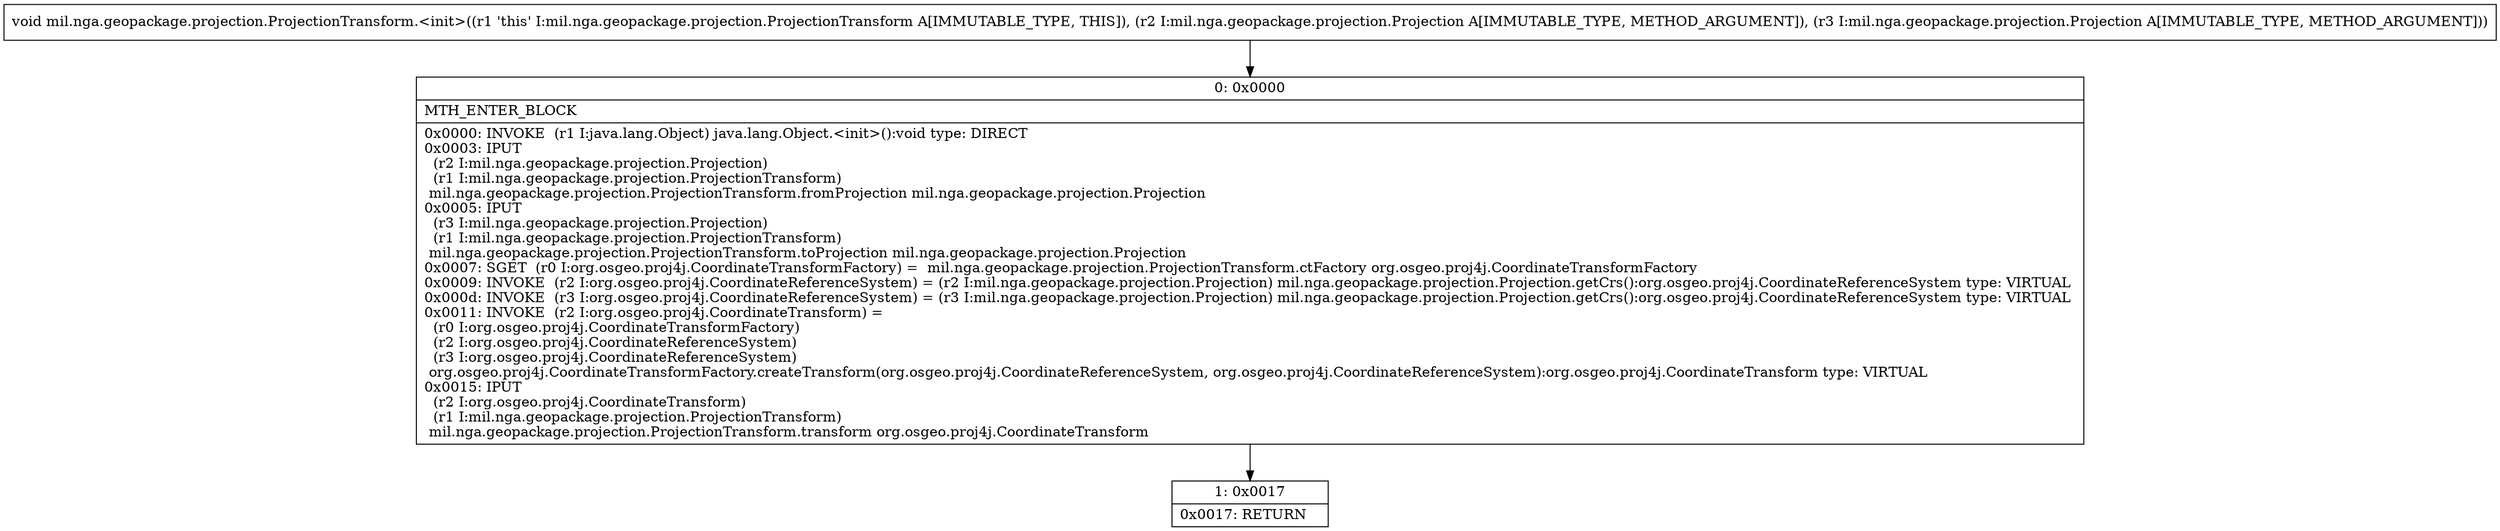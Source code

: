 digraph "CFG formil.nga.geopackage.projection.ProjectionTransform.\<init\>(Lmil\/nga\/geopackage\/projection\/Projection;Lmil\/nga\/geopackage\/projection\/Projection;)V" {
Node_0 [shape=record,label="{0\:\ 0x0000|MTH_ENTER_BLOCK\l|0x0000: INVOKE  (r1 I:java.lang.Object) java.lang.Object.\<init\>():void type: DIRECT \l0x0003: IPUT  \l  (r2 I:mil.nga.geopackage.projection.Projection)\l  (r1 I:mil.nga.geopackage.projection.ProjectionTransform)\l mil.nga.geopackage.projection.ProjectionTransform.fromProjection mil.nga.geopackage.projection.Projection \l0x0005: IPUT  \l  (r3 I:mil.nga.geopackage.projection.Projection)\l  (r1 I:mil.nga.geopackage.projection.ProjectionTransform)\l mil.nga.geopackage.projection.ProjectionTransform.toProjection mil.nga.geopackage.projection.Projection \l0x0007: SGET  (r0 I:org.osgeo.proj4j.CoordinateTransformFactory) =  mil.nga.geopackage.projection.ProjectionTransform.ctFactory org.osgeo.proj4j.CoordinateTransformFactory \l0x0009: INVOKE  (r2 I:org.osgeo.proj4j.CoordinateReferenceSystem) = (r2 I:mil.nga.geopackage.projection.Projection) mil.nga.geopackage.projection.Projection.getCrs():org.osgeo.proj4j.CoordinateReferenceSystem type: VIRTUAL \l0x000d: INVOKE  (r3 I:org.osgeo.proj4j.CoordinateReferenceSystem) = (r3 I:mil.nga.geopackage.projection.Projection) mil.nga.geopackage.projection.Projection.getCrs():org.osgeo.proj4j.CoordinateReferenceSystem type: VIRTUAL \l0x0011: INVOKE  (r2 I:org.osgeo.proj4j.CoordinateTransform) = \l  (r0 I:org.osgeo.proj4j.CoordinateTransformFactory)\l  (r2 I:org.osgeo.proj4j.CoordinateReferenceSystem)\l  (r3 I:org.osgeo.proj4j.CoordinateReferenceSystem)\l org.osgeo.proj4j.CoordinateTransformFactory.createTransform(org.osgeo.proj4j.CoordinateReferenceSystem, org.osgeo.proj4j.CoordinateReferenceSystem):org.osgeo.proj4j.CoordinateTransform type: VIRTUAL \l0x0015: IPUT  \l  (r2 I:org.osgeo.proj4j.CoordinateTransform)\l  (r1 I:mil.nga.geopackage.projection.ProjectionTransform)\l mil.nga.geopackage.projection.ProjectionTransform.transform org.osgeo.proj4j.CoordinateTransform \l}"];
Node_1 [shape=record,label="{1\:\ 0x0017|0x0017: RETURN   \l}"];
MethodNode[shape=record,label="{void mil.nga.geopackage.projection.ProjectionTransform.\<init\>((r1 'this' I:mil.nga.geopackage.projection.ProjectionTransform A[IMMUTABLE_TYPE, THIS]), (r2 I:mil.nga.geopackage.projection.Projection A[IMMUTABLE_TYPE, METHOD_ARGUMENT]), (r3 I:mil.nga.geopackage.projection.Projection A[IMMUTABLE_TYPE, METHOD_ARGUMENT])) }"];
MethodNode -> Node_0;
Node_0 -> Node_1;
}

